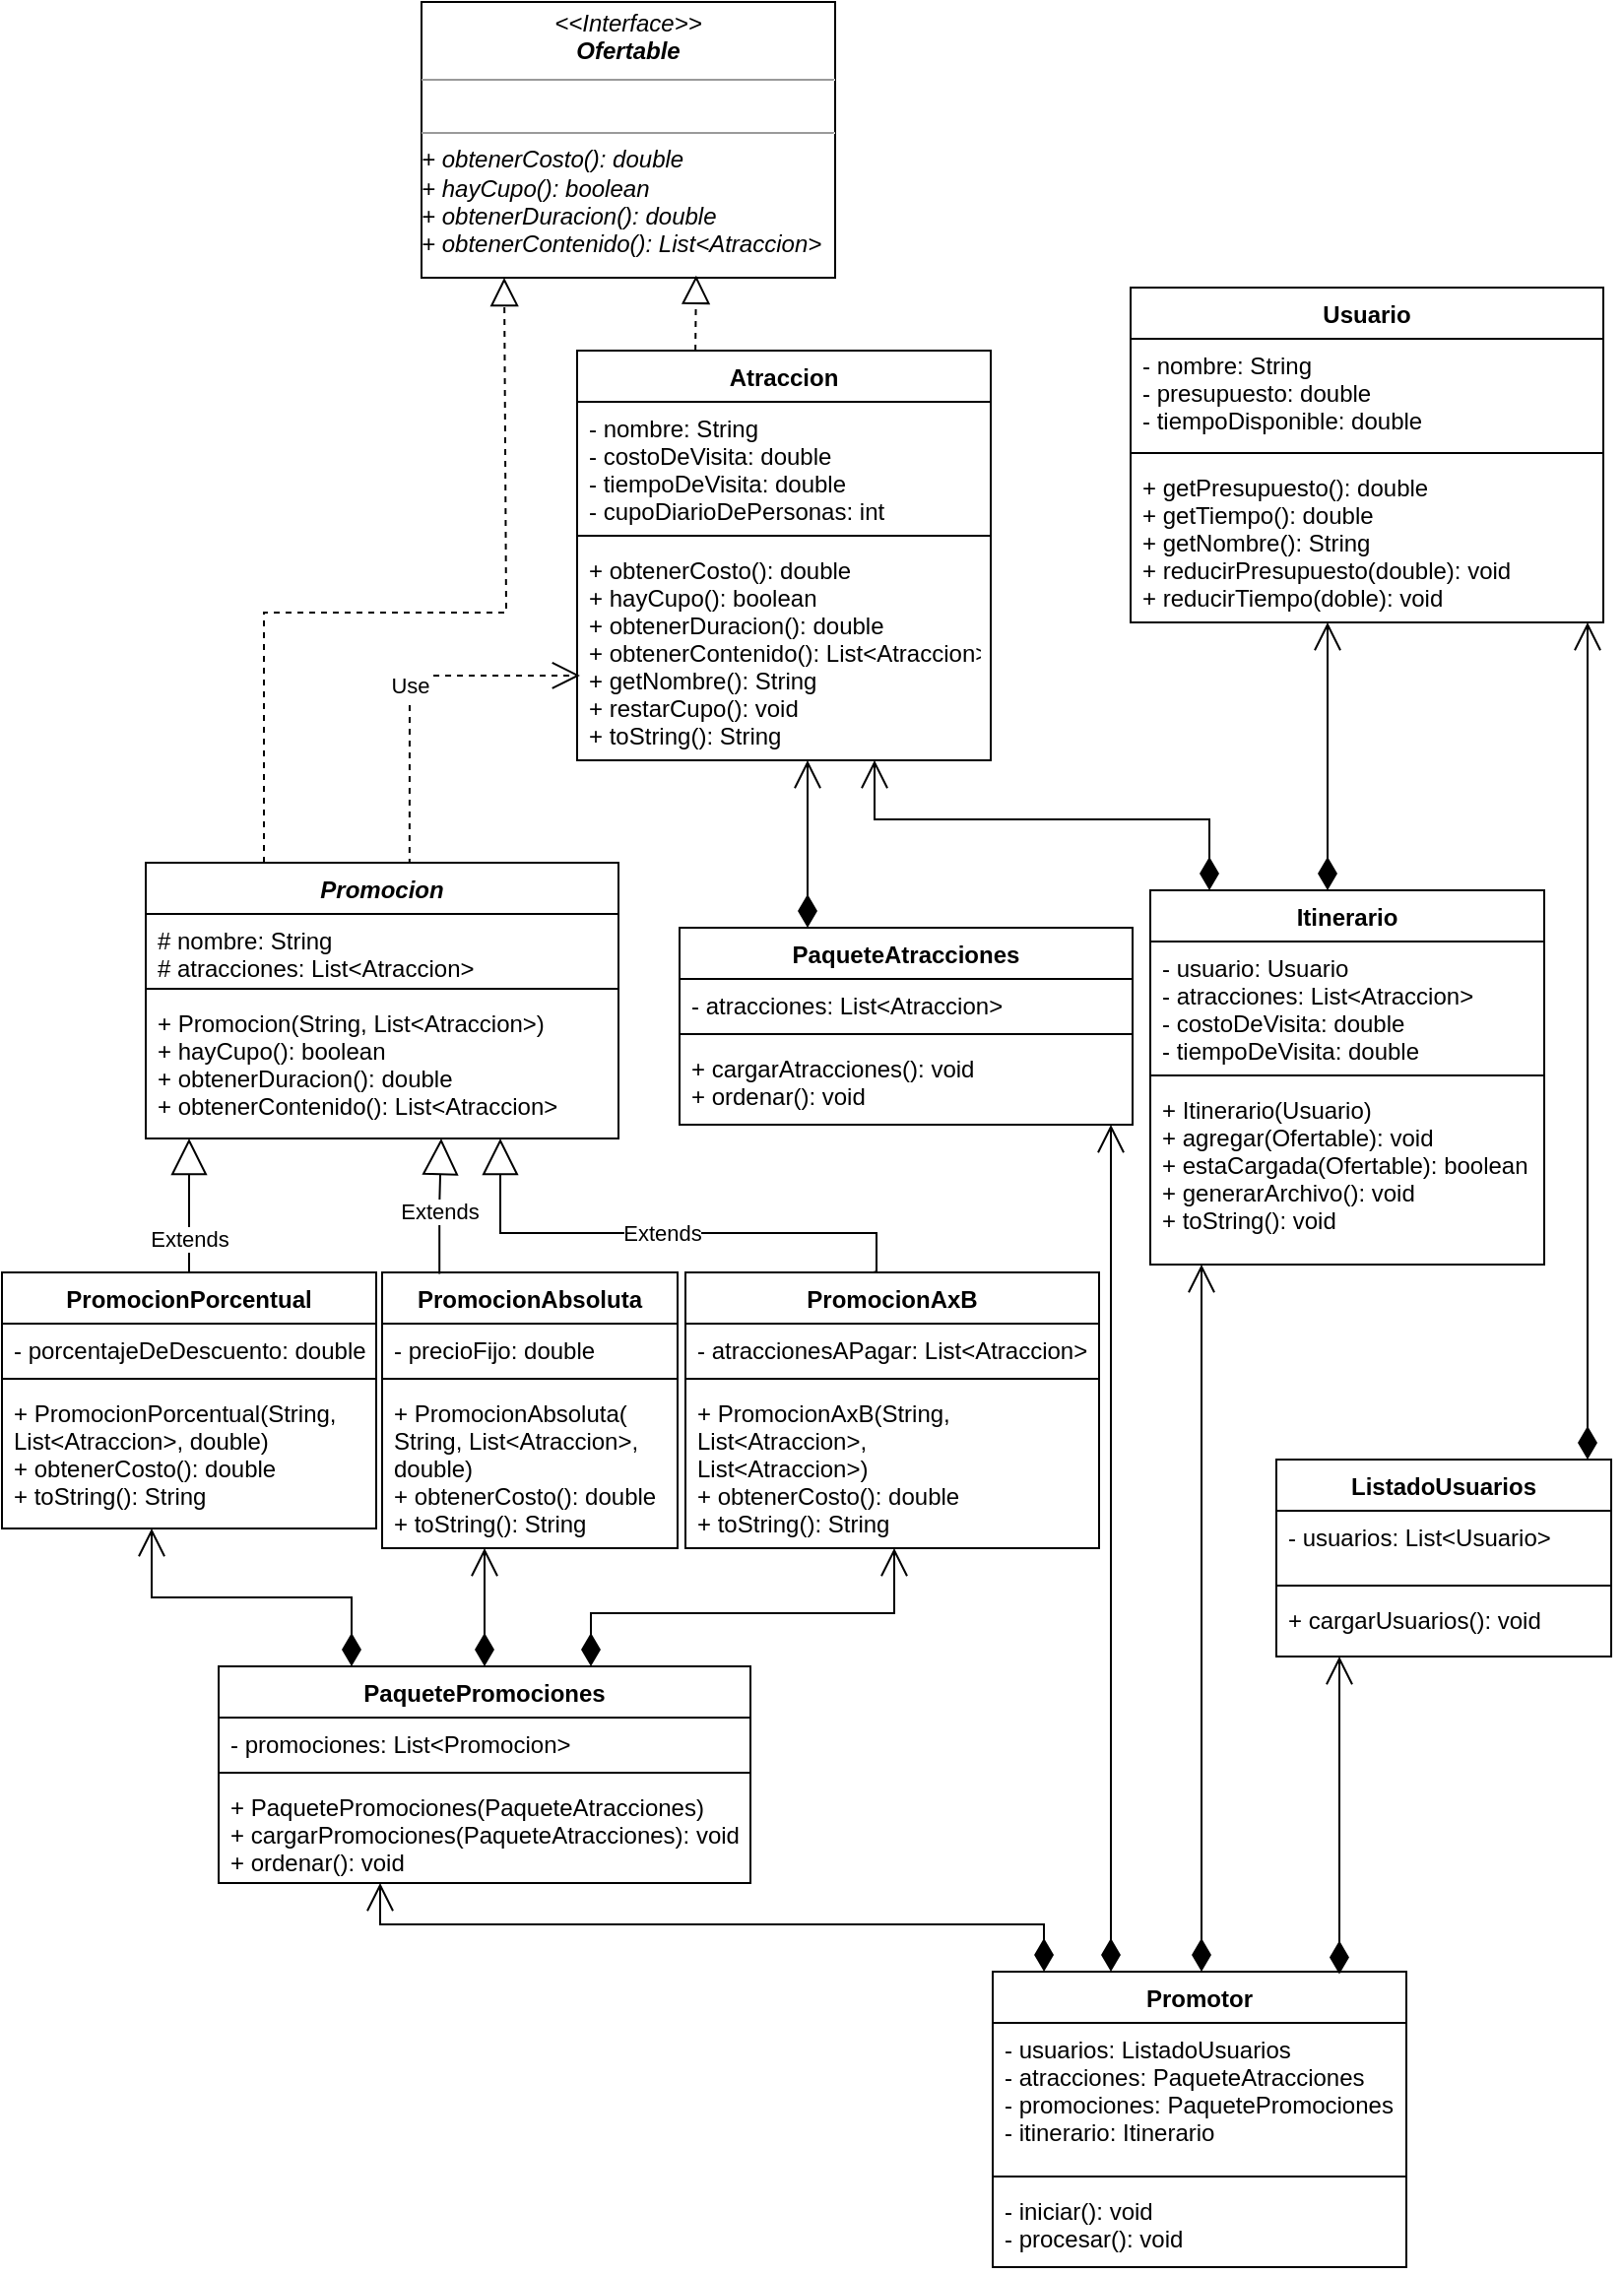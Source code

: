 <mxfile version="15.5.7" type="github">
  <diagram id="C5RBs43oDa-KdzZeNtuy" name="Page-1">
    <mxGraphModel dx="1574" dy="557" grid="1" gridSize="1" guides="1" tooltips="1" connect="1" arrows="1" fold="1" page="1" pageScale="1" pageWidth="827" pageHeight="1169" math="0" shadow="0">
      <root>
        <mxCell id="WIyWlLk6GJQsqaUBKTNV-0" />
        <mxCell id="WIyWlLk6GJQsqaUBKTNV-1" parent="WIyWlLk6GJQsqaUBKTNV-0" />
        <mxCell id="d5JQqAXogFZWU4qqZTbF-0" value="Atraccion" style="swimlane;fontStyle=1;align=center;verticalAlign=top;childLayout=stackLayout;horizontal=1;startSize=26;horizontalStack=0;resizeParent=1;resizeParentMax=0;resizeLast=0;collapsible=1;marginBottom=0;" vertex="1" parent="WIyWlLk6GJQsqaUBKTNV-1">
          <mxGeometry x="293" y="186" width="210" height="208" as="geometry" />
        </mxCell>
        <mxCell id="d5JQqAXogFZWU4qqZTbF-1" value="- nombre: String&#xa;- costoDeVisita: double&#xa;- tiempoDeVisita: double&#xa;- cupoDiarioDePersonas: int" style="text;strokeColor=none;fillColor=none;align=left;verticalAlign=top;spacingLeft=4;spacingRight=4;overflow=hidden;rotatable=0;points=[[0,0.5],[1,0.5]];portConstraint=eastwest;" vertex="1" parent="d5JQqAXogFZWU4qqZTbF-0">
          <mxGeometry y="26" width="210" height="64" as="geometry" />
        </mxCell>
        <mxCell id="d5JQqAXogFZWU4qqZTbF-2" value="" style="line;strokeWidth=1;fillColor=none;align=left;verticalAlign=middle;spacingTop=-1;spacingLeft=3;spacingRight=3;rotatable=0;labelPosition=right;points=[];portConstraint=eastwest;" vertex="1" parent="d5JQqAXogFZWU4qqZTbF-0">
          <mxGeometry y="90" width="210" height="8" as="geometry" />
        </mxCell>
        <mxCell id="d5JQqAXogFZWU4qqZTbF-3" value="+ obtenerCosto(): double&#xa;+ hayCupo(): boolean&#xa;+ obtenerDuracion(): double&#xa;+ obtenerContenido(): List&lt;Atraccion&gt;&#xa;+ getNombre(): String&#xa;+ restarCupo(): void&#xa;+ toString(): String" style="text;strokeColor=none;fillColor=none;align=left;verticalAlign=top;spacingLeft=4;spacingRight=4;overflow=hidden;rotatable=0;points=[[0,0.5],[1,0.5]];portConstraint=eastwest;" vertex="1" parent="d5JQqAXogFZWU4qqZTbF-0">
          <mxGeometry y="98" width="210" height="110" as="geometry" />
        </mxCell>
        <mxCell id="d5JQqAXogFZWU4qqZTbF-4" value="Usuario" style="swimlane;fontStyle=1;align=center;verticalAlign=top;childLayout=stackLayout;horizontal=1;startSize=26;horizontalStack=0;resizeParent=1;resizeParentMax=0;resizeLast=0;collapsible=1;marginBottom=0;" vertex="1" parent="WIyWlLk6GJQsqaUBKTNV-1">
          <mxGeometry x="574" y="154" width="240" height="170" as="geometry" />
        </mxCell>
        <mxCell id="d5JQqAXogFZWU4qqZTbF-5" value="- nombre: String&#xa;- presupuesto: double&#xa;- tiempoDisponible: double&#xa;" style="text;strokeColor=none;fillColor=none;align=left;verticalAlign=top;spacingLeft=4;spacingRight=4;overflow=hidden;rotatable=0;points=[[0,0.5],[1,0.5]];portConstraint=eastwest;" vertex="1" parent="d5JQqAXogFZWU4qqZTbF-4">
          <mxGeometry y="26" width="240" height="54" as="geometry" />
        </mxCell>
        <mxCell id="d5JQqAXogFZWU4qqZTbF-6" value="" style="line;strokeWidth=1;fillColor=none;align=left;verticalAlign=middle;spacingTop=-1;spacingLeft=3;spacingRight=3;rotatable=0;labelPosition=right;points=[];portConstraint=eastwest;" vertex="1" parent="d5JQqAXogFZWU4qqZTbF-4">
          <mxGeometry y="80" width="240" height="8" as="geometry" />
        </mxCell>
        <mxCell id="d5JQqAXogFZWU4qqZTbF-7" value="+ getPresupuesto(): double&#xa;+ getTiempo(): double&#xa;+ getNombre(): String&#xa;+ reducirPresupuesto(double): void&#xa;+ reducirTiempo(doble): void" style="text;strokeColor=none;fillColor=none;align=left;verticalAlign=top;spacingLeft=4;spacingRight=4;overflow=hidden;rotatable=0;points=[[0,0.5],[1,0.5]];portConstraint=eastwest;" vertex="1" parent="d5JQqAXogFZWU4qqZTbF-4">
          <mxGeometry y="88" width="240" height="82" as="geometry" />
        </mxCell>
        <mxCell id="d5JQqAXogFZWU4qqZTbF-8" value="Itinerario" style="swimlane;fontStyle=1;align=center;verticalAlign=top;childLayout=stackLayout;horizontal=1;startSize=26;horizontalStack=0;resizeParent=1;resizeParentMax=0;resizeLast=0;collapsible=1;marginBottom=0;" vertex="1" parent="WIyWlLk6GJQsqaUBKTNV-1">
          <mxGeometry x="584" y="460" width="200" height="190" as="geometry" />
        </mxCell>
        <mxCell id="d5JQqAXogFZWU4qqZTbF-9" value="- usuario: Usuario&#xa;- atracciones: List&lt;Atraccion&gt;&#xa;- costoDeVisita: double&#xa;- tiempoDeVisita: double" style="text;strokeColor=none;fillColor=none;align=left;verticalAlign=top;spacingLeft=4;spacingRight=4;overflow=hidden;rotatable=0;points=[[0,0.5],[1,0.5]];portConstraint=eastwest;" vertex="1" parent="d5JQqAXogFZWU4qqZTbF-8">
          <mxGeometry y="26" width="200" height="64" as="geometry" />
        </mxCell>
        <mxCell id="d5JQqAXogFZWU4qqZTbF-10" value="" style="line;strokeWidth=1;fillColor=none;align=left;verticalAlign=middle;spacingTop=-1;spacingLeft=3;spacingRight=3;rotatable=0;labelPosition=right;points=[];portConstraint=eastwest;" vertex="1" parent="d5JQqAXogFZWU4qqZTbF-8">
          <mxGeometry y="90" width="200" height="8" as="geometry" />
        </mxCell>
        <mxCell id="d5JQqAXogFZWU4qqZTbF-11" value="+ Itinerario(Usuario)&#xa;+ agregar(Ofertable): void&#xa;+ estaCargada(Ofertable): boolean&#xa;+ generarArchivo(): void&#xa;+ toString(): void" style="text;strokeColor=none;fillColor=none;align=left;verticalAlign=top;spacingLeft=4;spacingRight=4;overflow=hidden;rotatable=0;points=[[0,0.5],[1,0.5]];portConstraint=eastwest;" vertex="1" parent="d5JQqAXogFZWU4qqZTbF-8">
          <mxGeometry y="98" width="200" height="92" as="geometry" />
        </mxCell>
        <mxCell id="d5JQqAXogFZWU4qqZTbF-12" value="PromocionPorcentual" style="swimlane;fontStyle=1;align=center;verticalAlign=top;childLayout=stackLayout;horizontal=1;startSize=26;horizontalStack=0;resizeParent=1;resizeParentMax=0;resizeLast=0;collapsible=1;marginBottom=0;" vertex="1" parent="WIyWlLk6GJQsqaUBKTNV-1">
          <mxGeometry x="1" y="654" width="190" height="130" as="geometry">
            <mxRectangle y="710" width="160" height="26" as="alternateBounds" />
          </mxGeometry>
        </mxCell>
        <mxCell id="d5JQqAXogFZWU4qqZTbF-13" value="- porcentajeDeDescuento: double" style="text;strokeColor=none;fillColor=none;align=left;verticalAlign=top;spacingLeft=4;spacingRight=4;overflow=hidden;rotatable=0;points=[[0,0.5],[1,0.5]];portConstraint=eastwest;" vertex="1" parent="d5JQqAXogFZWU4qqZTbF-12">
          <mxGeometry y="26" width="190" height="24" as="geometry" />
        </mxCell>
        <mxCell id="d5JQqAXogFZWU4qqZTbF-14" value="" style="line;strokeWidth=1;fillColor=none;align=left;verticalAlign=middle;spacingTop=-1;spacingLeft=3;spacingRight=3;rotatable=0;labelPosition=right;points=[];portConstraint=eastwest;" vertex="1" parent="d5JQqAXogFZWU4qqZTbF-12">
          <mxGeometry y="50" width="190" height="8" as="geometry" />
        </mxCell>
        <mxCell id="d5JQqAXogFZWU4qqZTbF-15" value="+ PromocionPorcentual(String,&#xa;List&lt;Atraccion&gt;, double)&#xa;+ obtenerCosto(): double&#xa;+ toString(): String" style="text;strokeColor=none;fillColor=none;align=left;verticalAlign=top;spacingLeft=4;spacingRight=4;overflow=hidden;rotatable=0;points=[[0,0.5],[1,0.5]];portConstraint=eastwest;" vertex="1" parent="d5JQqAXogFZWU4qqZTbF-12">
          <mxGeometry y="58" width="190" height="72" as="geometry" />
        </mxCell>
        <mxCell id="d5JQqAXogFZWU4qqZTbF-16" value="PromocionAbsoluta" style="swimlane;fontStyle=1;align=center;verticalAlign=top;childLayout=stackLayout;horizontal=1;startSize=26;horizontalStack=0;resizeParent=1;resizeParentMax=0;resizeLast=0;collapsible=1;marginBottom=0;" vertex="1" parent="WIyWlLk6GJQsqaUBKTNV-1">
          <mxGeometry x="194" y="654" width="150" height="140" as="geometry" />
        </mxCell>
        <mxCell id="d5JQqAXogFZWU4qqZTbF-17" value="- precioFijo: double" style="text;strokeColor=none;fillColor=none;align=left;verticalAlign=top;spacingLeft=4;spacingRight=4;overflow=hidden;rotatable=0;points=[[0,0.5],[1,0.5]];portConstraint=eastwest;" vertex="1" parent="d5JQqAXogFZWU4qqZTbF-16">
          <mxGeometry y="26" width="150" height="24" as="geometry" />
        </mxCell>
        <mxCell id="d5JQqAXogFZWU4qqZTbF-18" value="" style="line;strokeWidth=1;fillColor=none;align=left;verticalAlign=middle;spacingTop=-1;spacingLeft=3;spacingRight=3;rotatable=0;labelPosition=right;points=[];portConstraint=eastwest;" vertex="1" parent="d5JQqAXogFZWU4qqZTbF-16">
          <mxGeometry y="50" width="150" height="8" as="geometry" />
        </mxCell>
        <mxCell id="d5JQqAXogFZWU4qqZTbF-19" value="+ PromocionAbsoluta(&#xa;String, List&lt;Atraccion&gt;,&#xa;double)&#xa;+ obtenerCosto(): double&#xa;+ toString(): String" style="text;strokeColor=none;fillColor=none;align=left;verticalAlign=top;spacingLeft=4;spacingRight=4;overflow=hidden;rotatable=0;points=[[0,0.5],[1,0.5]];portConstraint=eastwest;" vertex="1" parent="d5JQqAXogFZWU4qqZTbF-16">
          <mxGeometry y="58" width="150" height="82" as="geometry" />
        </mxCell>
        <mxCell id="d5JQqAXogFZWU4qqZTbF-20" value="PromocionAxB" style="swimlane;fontStyle=1;align=center;verticalAlign=top;childLayout=stackLayout;horizontal=1;startSize=26;horizontalStack=0;resizeParent=1;resizeParentMax=0;resizeLast=0;collapsible=1;marginBottom=0;" vertex="1" parent="WIyWlLk6GJQsqaUBKTNV-1">
          <mxGeometry x="348" y="654" width="210" height="140" as="geometry" />
        </mxCell>
        <mxCell id="d5JQqAXogFZWU4qqZTbF-21" value="- atraccionesAPagar: List&lt;Atraccion&gt;" style="text;strokeColor=none;fillColor=none;align=left;verticalAlign=top;spacingLeft=4;spacingRight=4;overflow=hidden;rotatable=0;points=[[0,0.5],[1,0.5]];portConstraint=eastwest;" vertex="1" parent="d5JQqAXogFZWU4qqZTbF-20">
          <mxGeometry y="26" width="210" height="24" as="geometry" />
        </mxCell>
        <mxCell id="d5JQqAXogFZWU4qqZTbF-22" value="" style="line;strokeWidth=1;fillColor=none;align=left;verticalAlign=middle;spacingTop=-1;spacingLeft=3;spacingRight=3;rotatable=0;labelPosition=right;points=[];portConstraint=eastwest;" vertex="1" parent="d5JQqAXogFZWU4qqZTbF-20">
          <mxGeometry y="50" width="210" height="8" as="geometry" />
        </mxCell>
        <mxCell id="d5JQqAXogFZWU4qqZTbF-23" value="+ PromocionAxB(String, &#xa;List&lt;Atraccion&gt;, &#xa;List&lt;Atraccion&gt;)&#xa;+ obtenerCosto(): double&#xa;+ toString(): String" style="text;strokeColor=none;fillColor=none;align=left;verticalAlign=top;spacingLeft=4;spacingRight=4;overflow=hidden;rotatable=0;points=[[0,0.5],[1,0.5]];portConstraint=eastwest;" vertex="1" parent="d5JQqAXogFZWU4qqZTbF-20">
          <mxGeometry y="58" width="210" height="82" as="geometry" />
        </mxCell>
        <mxCell id="d5JQqAXogFZWU4qqZTbF-24" value="Extends" style="endArrow=block;endSize=16;endFill=0;html=1;rounded=0;edgeStyle=orthogonalEdgeStyle;" edge="1" parent="WIyWlLk6GJQsqaUBKTNV-1" source="d5JQqAXogFZWU4qqZTbF-12" target="d5JQqAXogFZWU4qqZTbF-58">
          <mxGeometry x="-0.5" width="160" relative="1" as="geometry">
            <mxPoint x="84" y="759" as="sourcePoint" />
            <mxPoint x="139" y="669" as="targetPoint" />
            <Array as="points">
              <mxPoint x="114" y="689" />
              <mxPoint x="114" y="689" />
            </Array>
            <mxPoint as="offset" />
          </mxGeometry>
        </mxCell>
        <mxCell id="d5JQqAXogFZWU4qqZTbF-25" value="Extends" style="endArrow=block;endSize=16;endFill=0;html=1;rounded=0;edgeStyle=orthogonalEdgeStyle;exitX=0.194;exitY=0.005;exitDx=0;exitDy=0;exitPerimeter=0;entryX=0.625;entryY=1;entryDx=0;entryDy=0;entryPerimeter=0;" edge="1" parent="WIyWlLk6GJQsqaUBKTNV-1" source="d5JQqAXogFZWU4qqZTbF-16" target="d5JQqAXogFZWU4qqZTbF-61">
          <mxGeometry x="-0.015" y="-3" width="160" relative="1" as="geometry">
            <mxPoint x="224" y="719" as="sourcePoint" />
            <mxPoint x="224" y="641" as="targetPoint" />
            <Array as="points" />
            <mxPoint as="offset" />
          </mxGeometry>
        </mxCell>
        <mxCell id="d5JQqAXogFZWU4qqZTbF-26" value="Extends" style="endArrow=block;endSize=16;endFill=0;html=1;rounded=0;edgeStyle=orthogonalEdgeStyle;exitX=0.456;exitY=-0.002;exitDx=0;exitDy=0;exitPerimeter=0;" edge="1" parent="WIyWlLk6GJQsqaUBKTNV-1" source="d5JQqAXogFZWU4qqZTbF-20" target="d5JQqAXogFZWU4qqZTbF-58">
          <mxGeometry width="160" relative="1" as="geometry">
            <mxPoint x="445" y="679" as="sourcePoint" />
            <mxPoint x="154" y="329" as="targetPoint" />
            <Array as="points">
              <mxPoint x="445" y="634" />
              <mxPoint x="254" y="634" />
            </Array>
          </mxGeometry>
        </mxCell>
        <mxCell id="d5JQqAXogFZWU4qqZTbF-27" value="" style="endArrow=open;html=1;endSize=12;startArrow=diamondThin;startSize=14;startFill=1;edgeStyle=orthogonalEdgeStyle;align=left;verticalAlign=bottom;rounded=0;" edge="1" parent="WIyWlLk6GJQsqaUBKTNV-1" source="d5JQqAXogFZWU4qqZTbF-8" target="d5JQqAXogFZWU4qqZTbF-4">
          <mxGeometry x="-1" y="3" relative="1" as="geometry">
            <mxPoint x="714" y="449" as="sourcePoint" />
            <mxPoint x="704" y="309" as="targetPoint" />
            <Array as="points">
              <mxPoint x="674" y="419" />
              <mxPoint x="674" y="419" />
            </Array>
          </mxGeometry>
        </mxCell>
        <mxCell id="d5JQqAXogFZWU4qqZTbF-28" value="" style="endArrow=open;html=1;endSize=12;startArrow=diamondThin;startSize=14;startFill=1;edgeStyle=orthogonalEdgeStyle;align=left;verticalAlign=bottom;rounded=0;" edge="1" parent="WIyWlLk6GJQsqaUBKTNV-1" source="d5JQqAXogFZWU4qqZTbF-8" target="d5JQqAXogFZWU4qqZTbF-0">
          <mxGeometry x="-1" y="3" relative="1" as="geometry">
            <mxPoint x="724" y="608" as="sourcePoint" />
            <mxPoint x="444" y="359" as="targetPoint" />
            <Array as="points">
              <mxPoint x="614" y="424" />
              <mxPoint x="444" y="424" />
            </Array>
          </mxGeometry>
        </mxCell>
        <mxCell id="d5JQqAXogFZWU4qqZTbF-29" value="Promotor" style="swimlane;fontStyle=1;align=center;verticalAlign=top;childLayout=stackLayout;horizontal=1;startSize=26;horizontalStack=0;resizeParent=1;resizeParentMax=0;resizeLast=0;collapsible=1;marginBottom=0;" vertex="1" parent="WIyWlLk6GJQsqaUBKTNV-1">
          <mxGeometry x="504" y="1009" width="210" height="150" as="geometry" />
        </mxCell>
        <mxCell id="d5JQqAXogFZWU4qqZTbF-30" value="- usuarios: ListadoUsuarios&#xa;- atracciones: PaqueteAtracciones&#xa;- promociones: PaquetePromociones&#xa;- itinerario: Itinerario" style="text;strokeColor=none;fillColor=none;align=left;verticalAlign=top;spacingLeft=4;spacingRight=4;overflow=hidden;rotatable=0;points=[[0,0.5],[1,0.5]];portConstraint=eastwest;" vertex="1" parent="d5JQqAXogFZWU4qqZTbF-29">
          <mxGeometry y="26" width="210" height="74" as="geometry" />
        </mxCell>
        <mxCell id="d5JQqAXogFZWU4qqZTbF-31" value="" style="line;strokeWidth=1;fillColor=none;align=left;verticalAlign=middle;spacingTop=-1;spacingLeft=3;spacingRight=3;rotatable=0;labelPosition=right;points=[];portConstraint=eastwest;" vertex="1" parent="d5JQqAXogFZWU4qqZTbF-29">
          <mxGeometry y="100" width="210" height="8" as="geometry" />
        </mxCell>
        <mxCell id="d5JQqAXogFZWU4qqZTbF-32" value="- iniciar(): void&#xa;- procesar(): void&#xa;" style="text;strokeColor=none;fillColor=none;align=left;verticalAlign=top;spacingLeft=4;spacingRight=4;overflow=hidden;rotatable=0;points=[[0,0.5],[1,0.5]];portConstraint=eastwest;" vertex="1" parent="d5JQqAXogFZWU4qqZTbF-29">
          <mxGeometry y="108" width="210" height="42" as="geometry" />
        </mxCell>
        <mxCell id="d5JQqAXogFZWU4qqZTbF-33" value="PaqueteAtracciones" style="swimlane;fontStyle=1;align=center;verticalAlign=top;childLayout=stackLayout;horizontal=1;startSize=26;horizontalStack=0;resizeParent=1;resizeParentMax=0;resizeLast=0;collapsible=1;marginBottom=0;" vertex="1" parent="WIyWlLk6GJQsqaUBKTNV-1">
          <mxGeometry x="345" y="479" width="230" height="100" as="geometry" />
        </mxCell>
        <mxCell id="d5JQqAXogFZWU4qqZTbF-34" value="- atracciones: List&lt;Atraccion&gt; " style="text;strokeColor=none;fillColor=none;align=left;verticalAlign=top;spacingLeft=4;spacingRight=4;overflow=hidden;rotatable=0;points=[[0,0.5],[1,0.5]];portConstraint=eastwest;" vertex="1" parent="d5JQqAXogFZWU4qqZTbF-33">
          <mxGeometry y="26" width="230" height="24" as="geometry" />
        </mxCell>
        <mxCell id="d5JQqAXogFZWU4qqZTbF-35" value="" style="line;strokeWidth=1;fillColor=none;align=left;verticalAlign=middle;spacingTop=-1;spacingLeft=3;spacingRight=3;rotatable=0;labelPosition=right;points=[];portConstraint=eastwest;" vertex="1" parent="d5JQqAXogFZWU4qqZTbF-33">
          <mxGeometry y="50" width="230" height="8" as="geometry" />
        </mxCell>
        <mxCell id="d5JQqAXogFZWU4qqZTbF-36" value="+ cargarAtracciones(): void&#xa;+ ordenar(): void" style="text;strokeColor=none;fillColor=none;align=left;verticalAlign=top;spacingLeft=4;spacingRight=4;overflow=hidden;rotatable=0;points=[[0,0.5],[1,0.5]];portConstraint=eastwest;" vertex="1" parent="d5JQqAXogFZWU4qqZTbF-33">
          <mxGeometry y="58" width="230" height="42" as="geometry" />
        </mxCell>
        <mxCell id="d5JQqAXogFZWU4qqZTbF-37" value="PaquetePromociones" style="swimlane;fontStyle=1;align=center;verticalAlign=top;childLayout=stackLayout;horizontal=1;startSize=26;horizontalStack=0;resizeParent=1;resizeParentMax=0;resizeLast=0;collapsible=1;marginBottom=0;" vertex="1" parent="WIyWlLk6GJQsqaUBKTNV-1">
          <mxGeometry x="111" y="854" width="270" height="110" as="geometry" />
        </mxCell>
        <mxCell id="d5JQqAXogFZWU4qqZTbF-38" value="- promociones: List&lt;Promocion&gt;" style="text;strokeColor=none;fillColor=none;align=left;verticalAlign=top;spacingLeft=4;spacingRight=4;overflow=hidden;rotatable=0;points=[[0,0.5],[1,0.5]];portConstraint=eastwest;" vertex="1" parent="d5JQqAXogFZWU4qqZTbF-37">
          <mxGeometry y="26" width="270" height="24" as="geometry" />
        </mxCell>
        <mxCell id="d5JQqAXogFZWU4qqZTbF-39" value="" style="line;strokeWidth=1;fillColor=none;align=left;verticalAlign=middle;spacingTop=-1;spacingLeft=3;spacingRight=3;rotatable=0;labelPosition=right;points=[];portConstraint=eastwest;" vertex="1" parent="d5JQqAXogFZWU4qqZTbF-37">
          <mxGeometry y="50" width="270" height="8" as="geometry" />
        </mxCell>
        <mxCell id="d5JQqAXogFZWU4qqZTbF-40" value="+ PaquetePromociones(PaqueteAtracciones)&#xa;+ cargarPromociones(PaqueteAtracciones): void&#xa;+ ordenar(): void" style="text;strokeColor=none;fillColor=none;align=left;verticalAlign=top;spacingLeft=4;spacingRight=4;overflow=hidden;rotatable=0;points=[[0,0.5],[1,0.5]];portConstraint=eastwest;" vertex="1" parent="d5JQqAXogFZWU4qqZTbF-37">
          <mxGeometry y="58" width="270" height="52" as="geometry" />
        </mxCell>
        <mxCell id="d5JQqAXogFZWU4qqZTbF-41" value="ListadoUsuarios" style="swimlane;fontStyle=1;align=center;verticalAlign=top;childLayout=stackLayout;horizontal=1;startSize=26;horizontalStack=0;resizeParent=1;resizeParentMax=0;resizeLast=0;collapsible=1;marginBottom=0;" vertex="1" parent="WIyWlLk6GJQsqaUBKTNV-1">
          <mxGeometry x="648" y="749" width="170" height="100" as="geometry" />
        </mxCell>
        <mxCell id="d5JQqAXogFZWU4qqZTbF-42" value="- usuarios: List&lt;Usuario&gt;" style="text;strokeColor=none;fillColor=none;align=left;verticalAlign=top;spacingLeft=4;spacingRight=4;overflow=hidden;rotatable=0;points=[[0,0.5],[1,0.5]];portConstraint=eastwest;" vertex="1" parent="d5JQqAXogFZWU4qqZTbF-41">
          <mxGeometry y="26" width="170" height="34" as="geometry" />
        </mxCell>
        <mxCell id="d5JQqAXogFZWU4qqZTbF-43" value="" style="line;strokeWidth=1;fillColor=none;align=left;verticalAlign=middle;spacingTop=-1;spacingLeft=3;spacingRight=3;rotatable=0;labelPosition=right;points=[];portConstraint=eastwest;" vertex="1" parent="d5JQqAXogFZWU4qqZTbF-41">
          <mxGeometry y="60" width="170" height="8" as="geometry" />
        </mxCell>
        <mxCell id="d5JQqAXogFZWU4qqZTbF-44" value="+ cargarUsuarios(): void&#xa;" style="text;strokeColor=none;fillColor=none;align=left;verticalAlign=top;spacingLeft=4;spacingRight=4;overflow=hidden;rotatable=0;points=[[0,0.5],[1,0.5]];portConstraint=eastwest;" vertex="1" parent="d5JQqAXogFZWU4qqZTbF-41">
          <mxGeometry y="68" width="170" height="32" as="geometry" />
        </mxCell>
        <mxCell id="d5JQqAXogFZWU4qqZTbF-45" value="" style="endArrow=open;html=1;endSize=12;startArrow=diamondThin;startSize=14;startFill=1;edgeStyle=orthogonalEdgeStyle;align=left;verticalAlign=bottom;rounded=0;" edge="1" parent="WIyWlLk6GJQsqaUBKTNV-1" source="d5JQqAXogFZWU4qqZTbF-29" target="d5JQqAXogFZWU4qqZTbF-11">
          <mxGeometry x="-1" y="3" relative="1" as="geometry">
            <mxPoint x="604" y="935" as="sourcePoint" />
            <mxPoint x="605" y="699" as="targetPoint" />
            <Array as="points">
              <mxPoint x="610" y="817" />
              <mxPoint x="610" y="817" />
            </Array>
          </mxGeometry>
        </mxCell>
        <mxCell id="d5JQqAXogFZWU4qqZTbF-46" value="" style="endArrow=open;html=1;endSize=12;startArrow=diamondThin;startSize=14;startFill=1;edgeStyle=orthogonalEdgeStyle;align=left;verticalAlign=bottom;rounded=0;" edge="1" parent="WIyWlLk6GJQsqaUBKTNV-1" source="d5JQqAXogFZWU4qqZTbF-41" target="d5JQqAXogFZWU4qqZTbF-4">
          <mxGeometry x="-1" y="3" relative="1" as="geometry">
            <mxPoint x="764" y="899" as="sourcePoint" />
            <mxPoint x="764" y="329" as="targetPoint" />
            <Array as="points">
              <mxPoint x="806" y="561" />
              <mxPoint x="806" y="561" />
            </Array>
          </mxGeometry>
        </mxCell>
        <mxCell id="d5JQqAXogFZWU4qqZTbF-47" value="" style="endArrow=open;html=1;endSize=12;startArrow=diamondThin;startSize=14;startFill=1;edgeStyle=orthogonalEdgeStyle;align=left;verticalAlign=bottom;rounded=0;" edge="1" parent="WIyWlLk6GJQsqaUBKTNV-1" source="d5JQqAXogFZWU4qqZTbF-33" target="d5JQqAXogFZWU4qqZTbF-0">
          <mxGeometry x="-1" y="3" relative="1" as="geometry">
            <mxPoint x="624" y="519" as="sourcePoint" />
            <mxPoint x="379" y="289" as="targetPoint" />
            <Array as="points">
              <mxPoint x="410" y="400" />
              <mxPoint x="410" y="400" />
            </Array>
          </mxGeometry>
        </mxCell>
        <mxCell id="d5JQqAXogFZWU4qqZTbF-48" value="" style="endArrow=open;html=1;endSize=12;startArrow=diamondThin;startSize=14;startFill=1;edgeStyle=orthogonalEdgeStyle;align=left;verticalAlign=bottom;rounded=0;exitX=0.124;exitY=0;exitDx=0;exitDy=0;exitPerimeter=0;" edge="1" parent="WIyWlLk6GJQsqaUBKTNV-1" source="d5JQqAXogFZWU4qqZTbF-29" target="d5JQqAXogFZWU4qqZTbF-37">
          <mxGeometry x="-1" y="3" relative="1" as="geometry">
            <mxPoint x="530" y="939" as="sourcePoint" />
            <mxPoint x="192.82" y="828.996" as="targetPoint" />
            <Array as="points">
              <mxPoint x="530" y="985" />
              <mxPoint x="193" y="985" />
            </Array>
          </mxGeometry>
        </mxCell>
        <mxCell id="d5JQqAXogFZWU4qqZTbF-49" value="" style="endArrow=open;html=1;endSize=12;startArrow=diamondThin;startSize=14;startFill=1;edgeStyle=orthogonalEdgeStyle;align=left;verticalAlign=bottom;rounded=0;exitX=0.838;exitY=0.008;exitDx=0;exitDy=0;exitPerimeter=0;" edge="1" parent="WIyWlLk6GJQsqaUBKTNV-1" source="d5JQqAXogFZWU4qqZTbF-29" target="d5JQqAXogFZWU4qqZTbF-41">
          <mxGeometry x="-1" y="3" relative="1" as="geometry">
            <mxPoint x="675" y="1002" as="sourcePoint" />
            <mxPoint x="734" y="818.996" as="targetPoint" />
            <Array as="points">
              <mxPoint x="680" y="986" />
              <mxPoint x="680" y="986" />
            </Array>
          </mxGeometry>
        </mxCell>
        <mxCell id="d5JQqAXogFZWU4qqZTbF-50" value="" style="endArrow=open;html=1;endSize=12;startArrow=diamondThin;startSize=14;startFill=1;edgeStyle=orthogonalEdgeStyle;align=left;verticalAlign=bottom;rounded=0;" edge="1" parent="WIyWlLk6GJQsqaUBKTNV-1" source="d5JQqAXogFZWU4qqZTbF-37" target="d5JQqAXogFZWU4qqZTbF-20">
          <mxGeometry x="-1" y="3" relative="1" as="geometry">
            <mxPoint x="190" y="739" as="sourcePoint" />
            <mxPoint x="294.0" y="608.996" as="targetPoint" />
            <Array as="points">
              <mxPoint x="300" y="827" />
              <mxPoint x="454" y="827" />
            </Array>
          </mxGeometry>
        </mxCell>
        <mxCell id="d5JQqAXogFZWU4qqZTbF-51" value="" style="endArrow=open;html=1;endSize=12;startArrow=diamondThin;startSize=14;startFill=1;edgeStyle=orthogonalEdgeStyle;align=left;verticalAlign=bottom;rounded=0;exitX=0.25;exitY=0;exitDx=0;exitDy=0;" edge="1" parent="WIyWlLk6GJQsqaUBKTNV-1" source="d5JQqAXogFZWU4qqZTbF-37" target="d5JQqAXogFZWU4qqZTbF-12">
          <mxGeometry x="-1" y="3" relative="1" as="geometry">
            <mxPoint x="177" y="850" as="sourcePoint" />
            <mxPoint x="104" y="668.996" as="targetPoint" />
            <Array as="points">
              <mxPoint x="178" y="819" />
              <mxPoint x="77" y="819" />
            </Array>
          </mxGeometry>
        </mxCell>
        <mxCell id="d5JQqAXogFZWU4qqZTbF-52" value="" style="endArrow=open;html=1;endSize=12;startArrow=diamondThin;startSize=14;startFill=1;edgeStyle=orthogonalEdgeStyle;align=left;verticalAlign=bottom;rounded=0;" edge="1" parent="WIyWlLk6GJQsqaUBKTNV-1" source="d5JQqAXogFZWU4qqZTbF-37" target="d5JQqAXogFZWU4qqZTbF-16">
          <mxGeometry x="-1" y="3" relative="1" as="geometry">
            <mxPoint x="234.87" y="911.92" as="sourcePoint" />
            <mxPoint x="234.0" y="658.996" as="targetPoint" />
            <Array as="points">
              <mxPoint x="269" y="889" />
              <mxPoint x="269" y="889" />
            </Array>
          </mxGeometry>
        </mxCell>
        <mxCell id="d5JQqAXogFZWU4qqZTbF-53" value="" style="endArrow=open;html=1;endSize=12;startArrow=diamondThin;startSize=14;startFill=1;edgeStyle=orthogonalEdgeStyle;align=left;verticalAlign=bottom;rounded=0;" edge="1" parent="WIyWlLk6GJQsqaUBKTNV-1" source="d5JQqAXogFZWU4qqZTbF-29" target="d5JQqAXogFZWU4qqZTbF-33">
          <mxGeometry x="-1" y="3" relative="1" as="geometry">
            <mxPoint x="564" y="939" as="sourcePoint" />
            <mxPoint x="564" y="871" as="targetPoint" />
            <Array as="points">
              <mxPoint x="564" y="769" />
              <mxPoint x="564" y="769" />
            </Array>
          </mxGeometry>
        </mxCell>
        <mxCell id="d5JQqAXogFZWU4qqZTbF-54" value="&lt;p style=&quot;margin: 0px ; margin-top: 4px ; text-align: center&quot;&gt;&lt;span&gt;&amp;lt;&amp;lt;Interface&amp;gt;&amp;gt;&lt;/span&gt;&lt;br&gt;&lt;b&gt;Ofertable&lt;/b&gt;&lt;/p&gt;&lt;hr size=&quot;1&quot;&gt;&lt;p style=&quot;margin: 0px ; margin-left: 4px&quot;&gt;&amp;nbsp;&lt;/p&gt;&lt;hr size=&quot;1&quot;&gt;&lt;span&gt;+ obtenerCosto(): double&lt;/span&gt;&lt;br&gt;+ hayCupo(): boolean&lt;br&gt;&lt;span&gt;+ obtenerDuracion(): double&lt;/span&gt;&lt;br&gt;&lt;p style=&quot;margin: 0px 0px 0px 4px&quot;&gt;&lt;/p&gt;+ obtenerContenido(): List&amp;lt;Atraccion&amp;gt;&lt;br&gt;&lt;div style=&quot;padding: 0px ; margin: 0px&quot;&gt;&lt;br style=&quot;padding: 0px ; margin: 0px&quot;&gt;&lt;/div&gt;" style="verticalAlign=top;align=left;overflow=fill;fontSize=12;fontFamily=Helvetica;html=1;fontStyle=2" vertex="1" parent="WIyWlLk6GJQsqaUBKTNV-1">
          <mxGeometry x="214" y="9" width="210" height="140" as="geometry" />
        </mxCell>
        <mxCell id="d5JQqAXogFZWU4qqZTbF-55" value="" style="endArrow=block;dashed=1;endFill=0;endSize=12;html=1;rounded=0;entryX=0.2;entryY=1;entryDx=0;entryDy=0;exitX=0.25;exitY=0;exitDx=0;exitDy=0;exitPerimeter=0;entryPerimeter=0;" edge="1" parent="WIyWlLk6GJQsqaUBKTNV-1" source="d5JQqAXogFZWU4qqZTbF-58" target="d5JQqAXogFZWU4qqZTbF-54">
          <mxGeometry width="160" relative="1" as="geometry">
            <mxPoint x="324" y="569" as="sourcePoint" />
            <mxPoint x="484" y="569" as="targetPoint" />
            <Array as="points">
              <mxPoint x="134" y="319" />
              <mxPoint x="194" y="319" />
              <mxPoint x="257" y="319" />
            </Array>
          </mxGeometry>
        </mxCell>
        <mxCell id="d5JQqAXogFZWU4qqZTbF-56" value="" style="endArrow=block;dashed=1;endFill=0;endSize=12;html=1;rounded=0;exitX=0.286;exitY=0;exitDx=0;exitDy=0;exitPerimeter=0;entryX=0.664;entryY=0.992;entryDx=0;entryDy=0;entryPerimeter=0;" edge="1" parent="WIyWlLk6GJQsqaUBKTNV-1" source="d5JQqAXogFZWU4qqZTbF-0" target="d5JQqAXogFZWU4qqZTbF-54">
          <mxGeometry width="160" relative="1" as="geometry">
            <mxPoint x="84" y="349" as="sourcePoint" />
            <mxPoint x="354" y="239" as="targetPoint" />
          </mxGeometry>
        </mxCell>
        <mxCell id="d5JQqAXogFZWU4qqZTbF-57" value="Use" style="endArrow=open;endSize=12;dashed=1;html=1;rounded=0;startArrow=none;exitX=0.558;exitY=0.007;exitDx=0;exitDy=0;exitPerimeter=0;entryX=0.007;entryY=0.609;entryDx=0;entryDy=0;entryPerimeter=0;" edge="1" parent="WIyWlLk6GJQsqaUBKTNV-1" source="d5JQqAXogFZWU4qqZTbF-58" target="d5JQqAXogFZWU4qqZTbF-3">
          <mxGeometry width="160" relative="1" as="geometry">
            <mxPoint x="214" y="519.0" as="sourcePoint" />
            <mxPoint x="474" y="559" as="targetPoint" />
            <Array as="points">
              <mxPoint x="208" y="351" />
            </Array>
          </mxGeometry>
        </mxCell>
        <mxCell id="d5JQqAXogFZWU4qqZTbF-58" value="Promocion" style="swimlane;fontStyle=3;align=center;verticalAlign=top;childLayout=stackLayout;horizontal=1;startSize=26;horizontalStack=0;resizeParent=1;resizeParentMax=0;resizeLast=0;collapsible=1;marginBottom=0;" vertex="1" parent="WIyWlLk6GJQsqaUBKTNV-1">
          <mxGeometry x="74" y="446" width="240" height="140" as="geometry" />
        </mxCell>
        <mxCell id="d5JQqAXogFZWU4qqZTbF-59" value="# nombre: String&#xa;# atracciones: List&lt;Atraccion&gt; " style="text;strokeColor=none;fillColor=none;align=left;verticalAlign=top;spacingLeft=4;spacingRight=4;overflow=hidden;rotatable=0;points=[[0,0.5],[1,0.5]];portConstraint=eastwest;" vertex="1" parent="d5JQqAXogFZWU4qqZTbF-58">
          <mxGeometry y="26" width="240" height="34" as="geometry" />
        </mxCell>
        <mxCell id="d5JQqAXogFZWU4qqZTbF-60" value="" style="line;strokeWidth=1;fillColor=none;align=left;verticalAlign=middle;spacingTop=-1;spacingLeft=3;spacingRight=3;rotatable=0;labelPosition=right;points=[];portConstraint=eastwest;" vertex="1" parent="d5JQqAXogFZWU4qqZTbF-58">
          <mxGeometry y="60" width="240" height="8" as="geometry" />
        </mxCell>
        <mxCell id="d5JQqAXogFZWU4qqZTbF-61" value="+ Promocion(String, List&lt;Atraccion&gt;)&#xa;+ hayCupo(): boolean&#xa;+ obtenerDuracion(): double&#xa;+ obtenerContenido(): List&lt;Atraccion&gt;" style="text;strokeColor=none;fillColor=none;align=left;verticalAlign=top;spacingLeft=4;spacingRight=4;overflow=hidden;rotatable=0;points=[[0,0.5],[1,0.5]];portConstraint=eastwest;fontStyle=0" vertex="1" parent="d5JQqAXogFZWU4qqZTbF-58">
          <mxGeometry y="68" width="240" height="72" as="geometry" />
        </mxCell>
      </root>
    </mxGraphModel>
  </diagram>
</mxfile>
